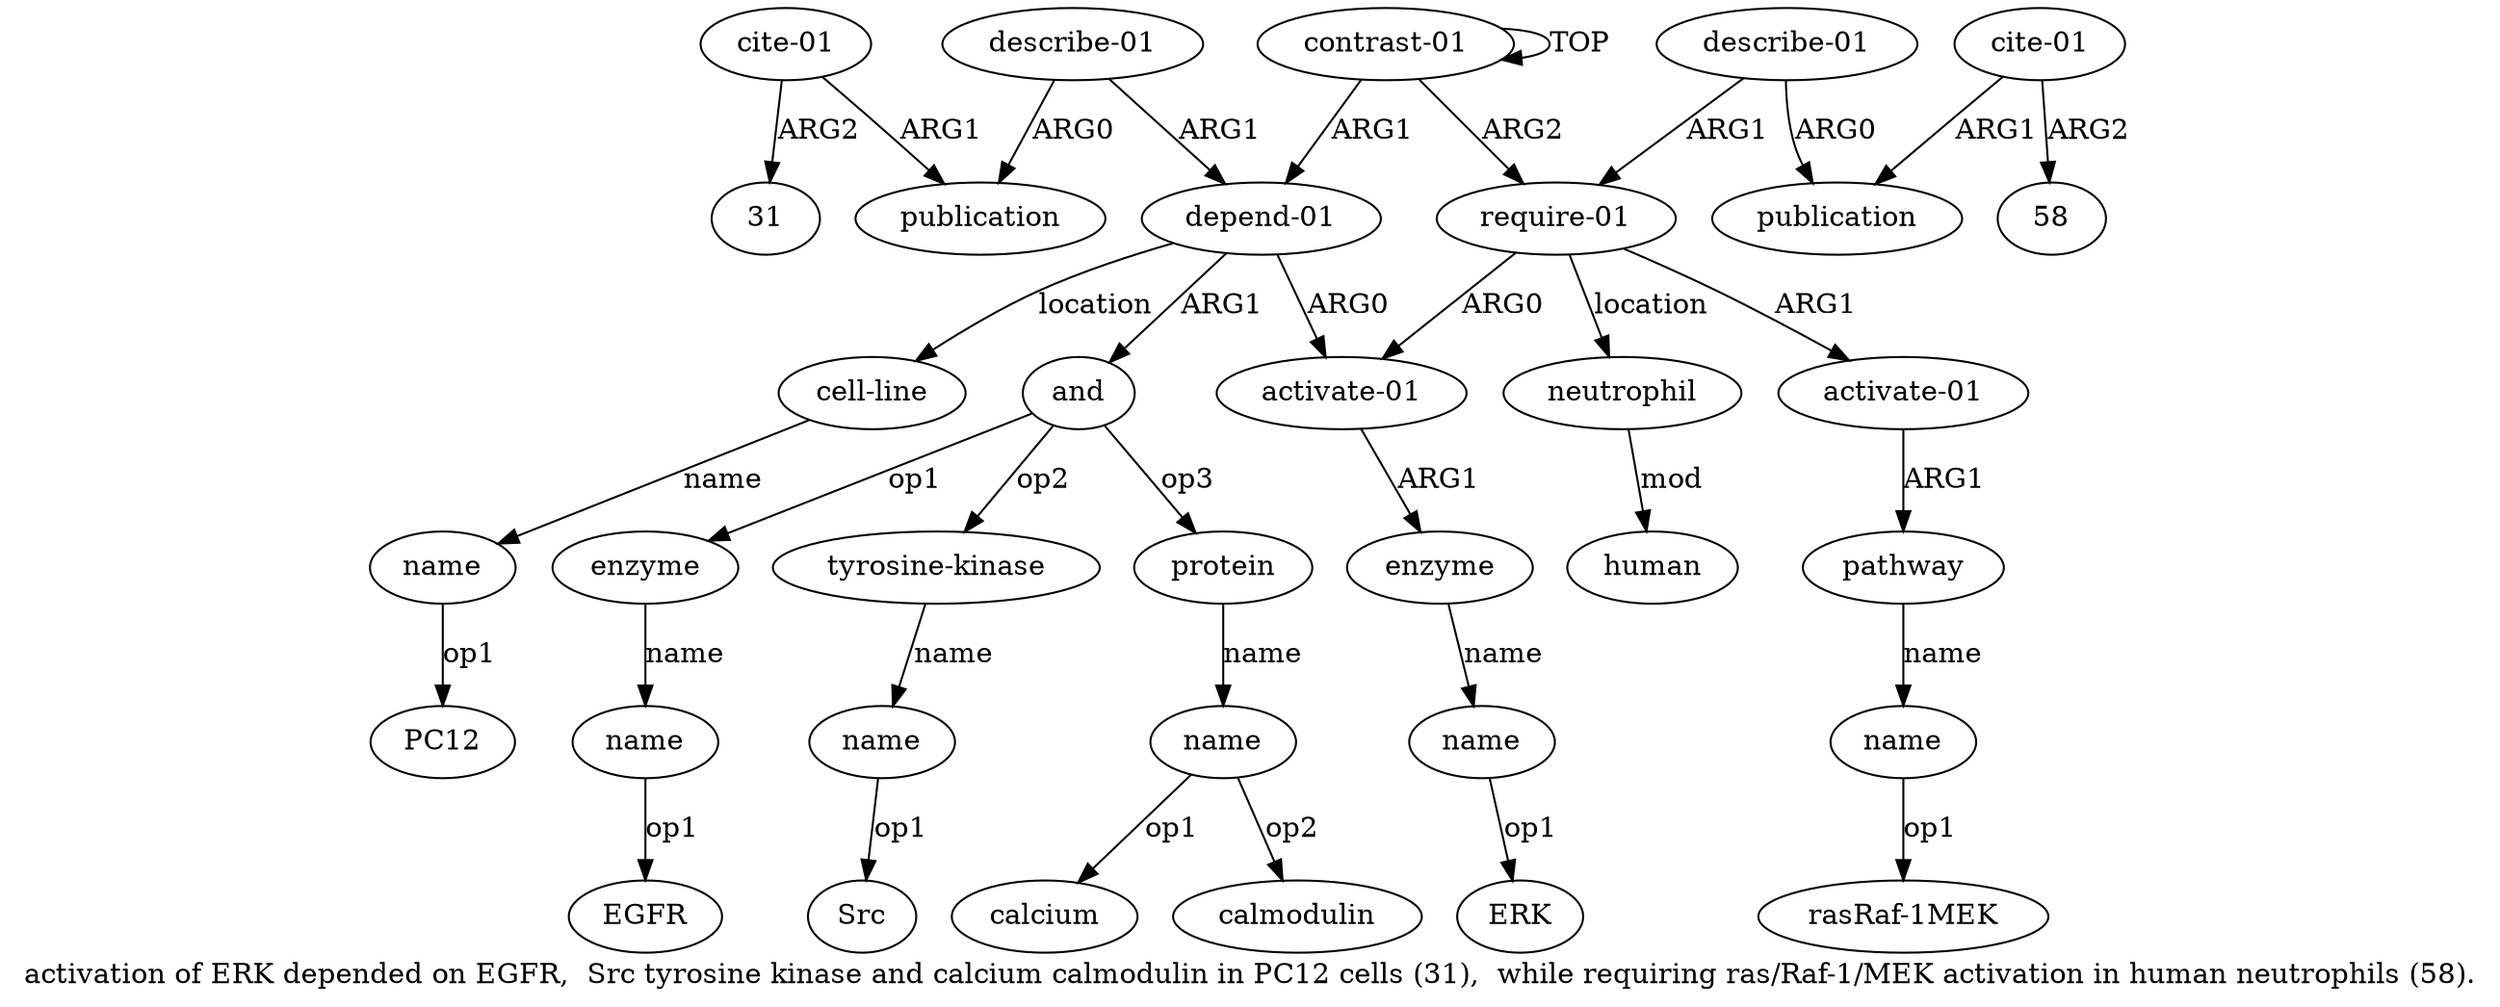 digraph  {
	graph [label="activation of ERK depended on EGFR,  Src tyrosine kinase and calcium calmodulin in PC12 cells (31),  while requiring ras/Raf-1/MEK \
activation in human neutrophils (58)."];
	node [label="\N"];
	a20	 [color=black,
		gold_ind=20,
		gold_label=name,
		label=name,
		test_ind=20,
		test_label=name];
	"a20 rasRaf-1MEK"	 [color=black,
		gold_ind=-1,
		gold_label="rasRaf-1MEK",
		label="rasRaf-1MEK",
		test_ind=-1,
		test_label="rasRaf-1MEK"];
	a20 -> "a20 rasRaf-1MEK" [key=0,
	color=black,
	gold_label=op1,
	label=op1,
	test_label=op1];
a21 [color=black,
	gold_ind=21,
	gold_label=neutrophil,
	label=neutrophil,
	test_ind=21,
	test_label=neutrophil];
a22 [color=black,
	gold_ind=22,
	gold_label=human,
	label=human,
	test_ind=22,
	test_label=human];
a21 -> a22 [key=0,
color=black,
gold_label=mod,
label=mod,
test_label=mod];
a23 [color=black,
gold_ind=23,
gold_label="describe-01",
label="describe-01",
test_ind=23,
test_label="describe-01"];
a24 [color=black,
gold_ind=24,
gold_label=publication,
label=publication,
test_ind=24,
test_label=publication];
a23 -> a24 [key=0,
color=black,
gold_label=ARG0,
label=ARG0,
test_label=ARG0];
a17 [color=black,
gold_ind=17,
gold_label="require-01",
label="require-01",
test_ind=17,
test_label="require-01"];
a23 -> a17 [key=0,
color=black,
gold_label=ARG1,
label=ARG1,
test_label=ARG1];
a25 [color=black,
gold_ind=25,
gold_label="cite-01",
label="cite-01",
test_ind=25,
test_label="cite-01"];
a25 -> a24 [key=0,
color=black,
gold_label=ARG1,
label=ARG1,
test_label=ARG1];
"a25 58" [color=black,
gold_ind=-1,
gold_label=58,
label=58,
test_ind=-1,
test_label=58];
a25 -> "a25 58" [key=0,
color=black,
gold_label=ARG2,
label=ARG2,
test_label=ARG2];
"a9 Src" [color=black,
gold_ind=-1,
gold_label=Src,
label=Src,
test_ind=-1,
test_label=Src];
"a7 EGFR" [color=black,
gold_ind=-1,
gold_label=EGFR,
label=EGFR,
test_ind=-1,
test_label=EGFR];
"a13 PC12" [color=black,
gold_ind=-1,
gold_label=PC12,
label=PC12,
test_ind=-1,
test_label=PC12];
"a11 calmodulin" [color=black,
gold_ind=-1,
gold_label=calmodulin,
label=calmodulin,
test_ind=-1,
test_label=calmodulin];
a15 [color=black,
gold_ind=15,
gold_label=publication,
label=publication,
test_ind=15,
test_label=publication];
a14 [color=black,
gold_ind=14,
gold_label="describe-01",
label="describe-01",
test_ind=14,
test_label="describe-01"];
a14 -> a15 [key=0,
color=black,
gold_label=ARG0,
label=ARG0,
test_label=ARG0];
a1 [color=black,
gold_ind=1,
gold_label="depend-01",
label="depend-01",
test_ind=1,
test_label="depend-01"];
a14 -> a1 [key=0,
color=black,
gold_label=ARG1,
label=ARG1,
test_label=ARG1];
a17 -> a21 [key=0,
color=black,
gold_label=location,
label=location,
test_label=location];
a18 [color=black,
gold_ind=18,
gold_label="activate-01",
label="activate-01",
test_ind=18,
test_label="activate-01"];
a17 -> a18 [key=0,
color=black,
gold_label=ARG1,
label=ARG1,
test_label=ARG1];
a2 [color=black,
gold_ind=2,
gold_label="activate-01",
label="activate-01",
test_ind=2,
test_label="activate-01"];
a17 -> a2 [key=0,
color=black,
gold_label=ARG0,
label=ARG0,
test_label=ARG0];
a16 [color=black,
gold_ind=16,
gold_label="cite-01",
label="cite-01",
test_ind=16,
test_label="cite-01"];
a16 -> a15 [key=0,
color=black,
gold_label=ARG1,
label=ARG1,
test_label=ARG1];
"a16 31" [color=black,
gold_ind=-1,
gold_label=31,
label=31,
test_ind=-1,
test_label=31];
a16 -> "a16 31" [key=0,
color=black,
gold_label=ARG2,
label=ARG2,
test_label=ARG2];
a11 [color=black,
gold_ind=11,
gold_label=name,
label=name,
test_ind=11,
test_label=name];
a11 -> "a11 calmodulin" [key=0,
color=black,
gold_label=op2,
label=op2,
test_label=op2];
"a11 calcium" [color=black,
gold_ind=-1,
gold_label=calcium,
label=calcium,
test_ind=-1,
test_label=calcium];
a11 -> "a11 calcium" [key=0,
color=black,
gold_label=op1,
label=op1,
test_label=op1];
a10 [color=black,
gold_ind=10,
gold_label=protein,
label=protein,
test_ind=10,
test_label=protein];
a10 -> a11 [key=0,
color=black,
gold_label=name,
label=name,
test_label=name];
a13 [color=black,
gold_ind=13,
gold_label=name,
label=name,
test_ind=13,
test_label=name];
a13 -> "a13 PC12" [key=0,
color=black,
gold_label=op1,
label=op1,
test_label=op1];
a12 [color=black,
gold_ind=12,
gold_label="cell-line",
label="cell-line",
test_ind=12,
test_label="cell-line"];
a12 -> a13 [key=0,
color=black,
gold_label=name,
label=name,
test_label=name];
"a4 ERK" [color=black,
gold_ind=-1,
gold_label=ERK,
label=ERK,
test_ind=-1,
test_label=ERK];
a19 [color=black,
gold_ind=19,
gold_label=pathway,
label=pathway,
test_ind=19,
test_label=pathway];
a19 -> a20 [key=0,
color=black,
gold_label=name,
label=name,
test_label=name];
a18 -> a19 [key=0,
color=black,
gold_label=ARG1,
label=ARG1,
test_label=ARG1];
a1 -> a12 [key=0,
color=black,
gold_label=location,
label=location,
test_label=location];
a1 -> a2 [key=0,
color=black,
gold_label=ARG0,
label=ARG0,
test_label=ARG0];
a5 [color=black,
gold_ind=5,
gold_label=and,
label=and,
test_ind=5,
test_label=and];
a1 -> a5 [key=0,
color=black,
gold_label=ARG1,
label=ARG1,
test_label=ARG1];
a0 [color=black,
gold_ind=0,
gold_label="contrast-01",
label="contrast-01",
test_ind=0,
test_label="contrast-01"];
a0 -> a17 [key=0,
color=black,
gold_label=ARG2,
label=ARG2,
test_label=ARG2];
a0 -> a1 [key=0,
color=black,
gold_label=ARG1,
label=ARG1,
test_label=ARG1];
a0 -> a0 [key=0,
color=black,
gold_label=TOP,
label=TOP,
test_label=TOP];
a3 [color=black,
gold_ind=3,
gold_label=enzyme,
label=enzyme,
test_ind=3,
test_label=enzyme];
a4 [color=black,
gold_ind=4,
gold_label=name,
label=name,
test_ind=4,
test_label=name];
a3 -> a4 [key=0,
color=black,
gold_label=name,
label=name,
test_label=name];
a2 -> a3 [key=0,
color=black,
gold_label=ARG1,
label=ARG1,
test_label=ARG1];
a5 -> a10 [key=0,
color=black,
gold_label=op3,
label=op3,
test_label=op3];
a6 [color=black,
gold_ind=6,
gold_label=enzyme,
label=enzyme,
test_ind=6,
test_label=enzyme];
a5 -> a6 [key=0,
color=black,
gold_label=op1,
label=op1,
test_label=op1];
a8 [color=black,
gold_ind=8,
gold_label="tyrosine-kinase",
label="tyrosine-kinase",
test_ind=8,
test_label="tyrosine-kinase"];
a5 -> a8 [key=0,
color=black,
gold_label=op2,
label=op2,
test_label=op2];
a4 -> "a4 ERK" [key=0,
color=black,
gold_label=op1,
label=op1,
test_label=op1];
a7 [color=black,
gold_ind=7,
gold_label=name,
label=name,
test_ind=7,
test_label=name];
a7 -> "a7 EGFR" [key=0,
color=black,
gold_label=op1,
label=op1,
test_label=op1];
a6 -> a7 [key=0,
color=black,
gold_label=name,
label=name,
test_label=name];
a9 [color=black,
gold_ind=9,
gold_label=name,
label=name,
test_ind=9,
test_label=name];
a9 -> "a9 Src" [key=0,
color=black,
gold_label=op1,
label=op1,
test_label=op1];
a8 -> a9 [key=0,
color=black,
gold_label=name,
label=name,
test_label=name];
}
